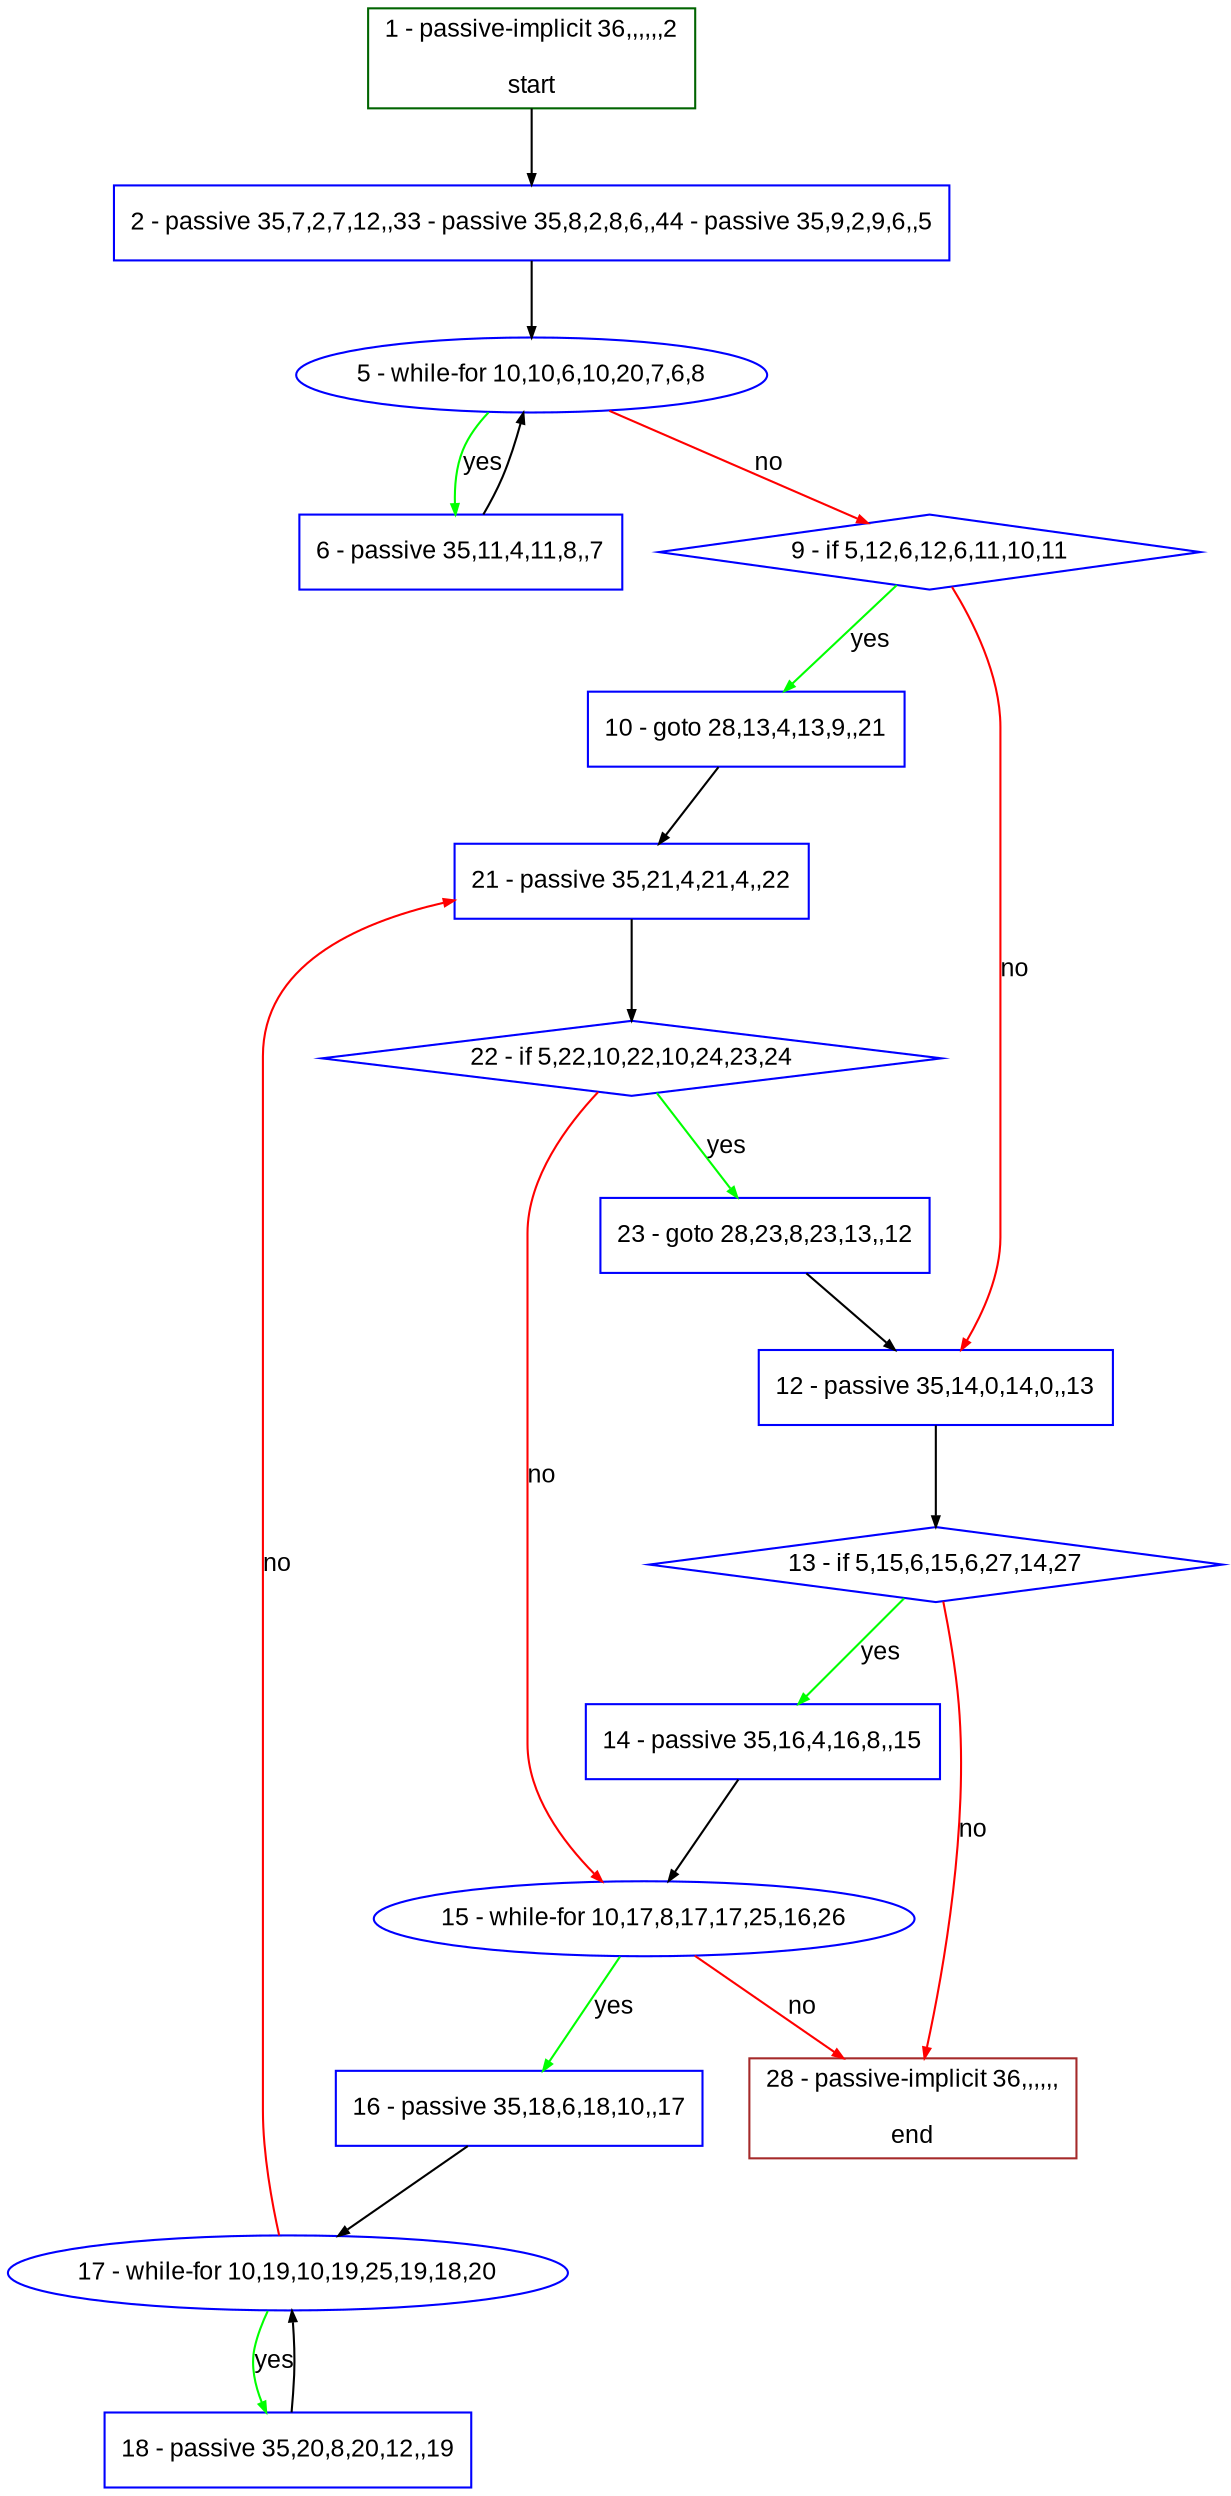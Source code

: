 digraph "" {
  graph [bgcolor="white", fillcolor="#FFFFCC", pack="true", packmode="clust", fontname="Arial", label="", fontsize="12", compound="true", style="rounded,filled"];
  node [node_initialized="no", fillcolor="white", fontname="Arial", label="", color="grey", fontsize="12", fixedsize="false", compound="true", shape="rectangle", style="filled"];
  edge [arrowtail="none", lhead="", fontcolor="black", fontname="Arial", label="", color="black", fontsize="12", arrowhead="normal", arrowsize="0.5", compound="true", ltail="", dir="forward"];
  __N1 [fillcolor="#ffffff", label="2 - passive 35,7,2,7,12,,33 - passive 35,8,2,8,6,,44 - passive 35,9,2,9,6,,5", color="#0000ff", shape="box", style="filled"];
  __N2 [fillcolor="#ffffff", label="1 - passive-implicit 36,,,,,,2\n\nstart", color="#006400", shape="box", style="filled"];
  __N3 [fillcolor="#ffffff", label="5 - while-for 10,10,6,10,20,7,6,8", color="#0000ff", shape="oval", style="filled"];
  __N4 [fillcolor="#ffffff", label="6 - passive 35,11,4,11,8,,7", color="#0000ff", shape="box", style="filled"];
  __N5 [fillcolor="#ffffff", label="9 - if 5,12,6,12,6,11,10,11", color="#0000ff", shape="diamond", style="filled"];
  __N6 [fillcolor="#ffffff", label="10 - goto 28,13,4,13,9,,21", color="#0000ff", shape="box", style="filled"];
  __N7 [fillcolor="#ffffff", label="12 - passive 35,14,0,14,0,,13", color="#0000ff", shape="box", style="filled"];
  __N8 [fillcolor="#ffffff", label="21 - passive 35,21,4,21,4,,22", color="#0000ff", shape="box", style="filled"];
  __N9 [fillcolor="#ffffff", label="13 - if 5,15,6,15,6,27,14,27", color="#0000ff", shape="diamond", style="filled"];
  __N10 [fillcolor="#ffffff", label="14 - passive 35,16,4,16,8,,15", color="#0000ff", shape="box", style="filled"];
  __N11 [fillcolor="#ffffff", label="28 - passive-implicit 36,,,,,,\n\nend", color="#a52a2a", shape="box", style="filled"];
  __N12 [fillcolor="#ffffff", label="15 - while-for 10,17,8,17,17,25,16,26", color="#0000ff", shape="oval", style="filled"];
  __N13 [fillcolor="#ffffff", label="16 - passive 35,18,6,18,10,,17", color="#0000ff", shape="box", style="filled"];
  __N14 [fillcolor="#ffffff", label="17 - while-for 10,19,10,19,25,19,18,20", color="#0000ff", shape="oval", style="filled"];
  __N15 [fillcolor="#ffffff", label="18 - passive 35,20,8,20,12,,19", color="#0000ff", shape="box", style="filled"];
  __N16 [fillcolor="#ffffff", label="22 - if 5,22,10,22,10,24,23,24", color="#0000ff", shape="diamond", style="filled"];
  __N17 [fillcolor="#ffffff", label="23 - goto 28,23,8,23,13,,12", color="#0000ff", shape="box", style="filled"];
  __N2 -> __N1 [arrowtail="none", color="#000000", label="", arrowhead="normal", dir="forward"];
  __N1 -> __N3 [arrowtail="none", color="#000000", label="", arrowhead="normal", dir="forward"];
  __N3 -> __N4 [arrowtail="none", color="#00ff00", label="yes", arrowhead="normal", dir="forward"];
  __N4 -> __N3 [arrowtail="none", color="#000000", label="", arrowhead="normal", dir="forward"];
  __N3 -> __N5 [arrowtail="none", color="#ff0000", label="no", arrowhead="normal", dir="forward"];
  __N5 -> __N6 [arrowtail="none", color="#00ff00", label="yes", arrowhead="normal", dir="forward"];
  __N5 -> __N7 [arrowtail="none", color="#ff0000", label="no", arrowhead="normal", dir="forward"];
  __N6 -> __N8 [arrowtail="none", color="#000000", label="", arrowhead="normal", dir="forward"];
  __N7 -> __N9 [arrowtail="none", color="#000000", label="", arrowhead="normal", dir="forward"];
  __N9 -> __N10 [arrowtail="none", color="#00ff00", label="yes", arrowhead="normal", dir="forward"];
  __N9 -> __N11 [arrowtail="none", color="#ff0000", label="no", arrowhead="normal", dir="forward"];
  __N10 -> __N12 [arrowtail="none", color="#000000", label="", arrowhead="normal", dir="forward"];
  __N12 -> __N13 [arrowtail="none", color="#00ff00", label="yes", arrowhead="normal", dir="forward"];
  __N12 -> __N11 [arrowtail="none", color="#ff0000", label="no", arrowhead="normal", dir="forward"];
  __N13 -> __N14 [arrowtail="none", color="#000000", label="", arrowhead="normal", dir="forward"];
  __N14 -> __N15 [arrowtail="none", color="#00ff00", label="yes", arrowhead="normal", dir="forward"];
  __N15 -> __N14 [arrowtail="none", color="#000000", label="", arrowhead="normal", dir="forward"];
  __N14 -> __N8 [arrowtail="none", color="#ff0000", label="no", arrowhead="normal", dir="forward"];
  __N8 -> __N16 [arrowtail="none", color="#000000", label="", arrowhead="normal", dir="forward"];
  __N16 -> __N12 [arrowtail="none", color="#ff0000", label="no", arrowhead="normal", dir="forward"];
  __N16 -> __N17 [arrowtail="none", color="#00ff00", label="yes", arrowhead="normal", dir="forward"];
  __N17 -> __N7 [arrowtail="none", color="#000000", label="", arrowhead="normal", dir="forward"];
}
